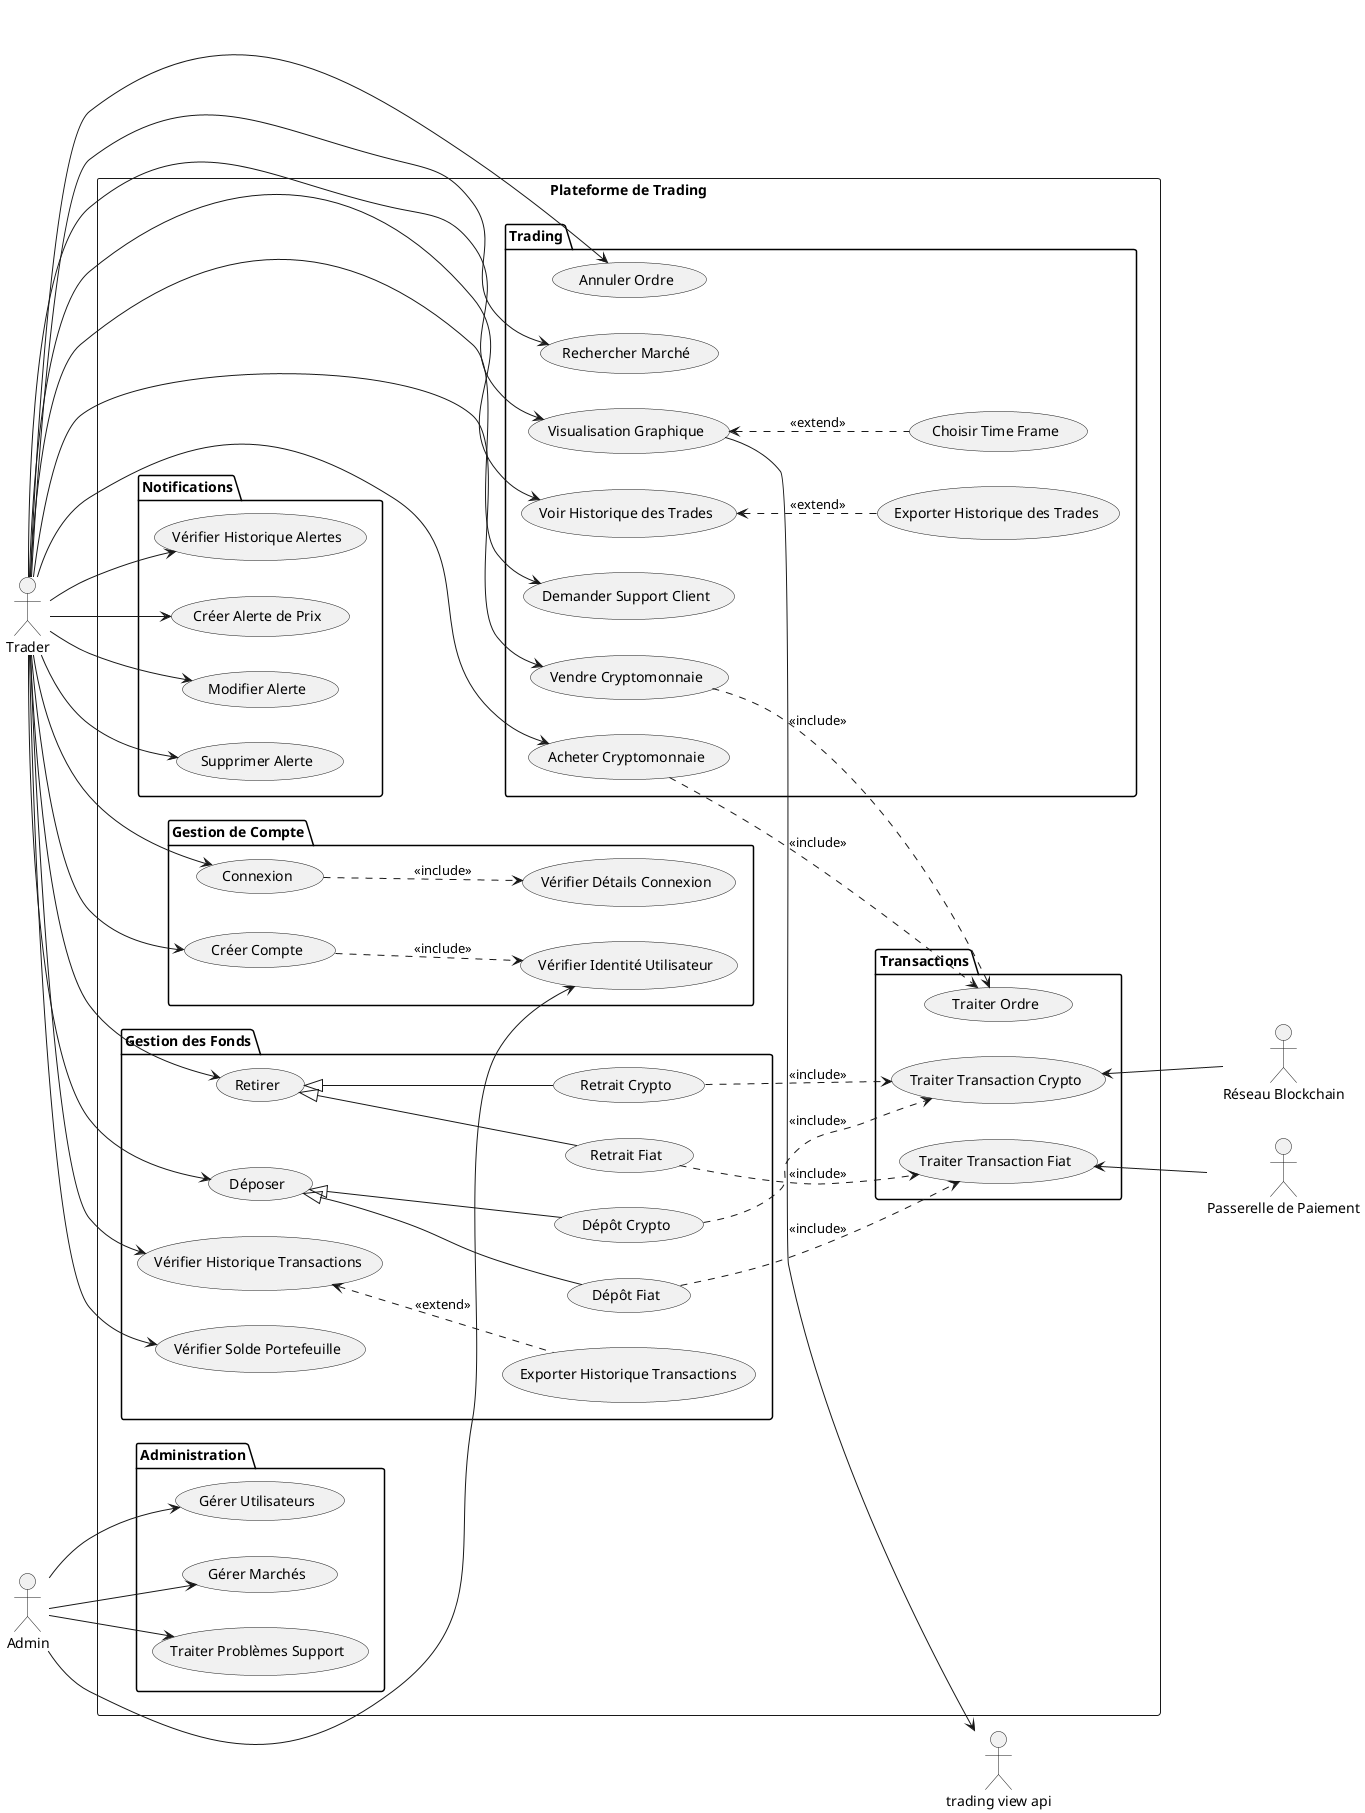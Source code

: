 @startuml tradingPlatform
left to right direction


actor "Trader" as t
actor "Admin" as a
actor "Réseau Blockchain" as blockchainNetwork
actor "Passerelle de Paiement" as PaymentGateway
actor "trading view api" as trading_api



rectangle "Plateforme de Trading" {

    package Transactions{
        usecase "Traiter Transaction Crypto" as miningTransaction
        usecase "Traiter Transaction Fiat" as fiatAuthConf
        usecase "Traiter Ordre" as processOrder

    }
    package Trading{

        usecase "Annuler Ordre" as CancelOrder
        usecase "Rechercher Marché" as search
        usecase "Visualisation Graphique" as chart_visual

        usecase "Choisir Time Frame" as time_frame

        usecase "Voir Historique des Trades" as hist_trade

        usecase "Exporter Historique des Trades" as export

        usecase "Demander Support Client" as clientSupport
        usecase "Acheter Cryptomonnaie" as buy
        usecase "Vendre Cryptomonnaie" as sell

        chart_visual <.. time_frame : <<extend>>
        hist_trade <.. export : <<extend>>


}

buy ..> processOrder : <<include>>
sell ..> processOrder : <<include>>

    package "Gestion des Fonds"{

        usecase "Déposer" as deposit
        usecase "Dépôt Crypto" as depositCrypto
        usecase "Dépôt Fiat" as depositFiat
        usecase "Retirer" as withdraw
        usecase "Retrait Crypto" as withdrawCrypto
        usecase "Retrait Fiat" as withdrawFiat

        usecase "Vérifier Historique Transactions" as transactionHistory
        usecase "Vérifier Solde Portefeuille" as balanceHistory
        usecase "Exporter Historique Transactions" as transactionHistory_export

        withdraw <|-- withdrawFiat
        withdraw <|-- withdrawCrypto
        deposit <|-- depositCrypto
        deposit <|-- depositFiat
        transactionHistory <.. transactionHistory_export : <<extend>>


     }

withdrawCrypto ..> miningTransaction  : <<include>>
depositCrypto ..> miningTransaction : <<include>>
withdrawFiat ..> fiatAuthConf  : <<include>>
depositFiat ..> fiatAuthConf  : <<include>>

   package Notifications {

        usecase "Vérifier Historique Alertes" as notif_history
        usecase "Créer Alerte de Prix" as createAlert
        usecase "Modifier Alerte" as modifyAlert
        usecase "Supprimer Alerte" as deleteAlert



    }

    package "Gestion de Compte"{

        usecase "Créer Compte" as register
        usecase "Connexion" as login
        usecase "Vérifier Détails Connexion" as verifyLogin
        usecase "Vérifier Identité Utilisateur" as verify_identity

        login ..> verifyLogin : <<include>>
        register ..> verify_identity : <<include>>

     }
    package Administration{

        usecase "Gérer Utilisateurs" as manage_users
        usecase "Gérer Marchés" as manage_markets
        usecase "Traiter Problèmes Support" as handleSupport
     }


t --> sell
t --> buy
t --> chart_visual
t --> search
t --> CancelOrder
t --> hist_trade
t --> clientSupport

t --> withdraw
t --> deposit
t --> transactionHistory
t --> balanceHistory

t --> register
t --> login

t --> createAlert
t --> modifyAlert
t --> notif_history
t --> deleteAlert

a --> manage_users
a --> manage_markets
a --> handleSupport

a --> verify_identity

chart_visual --> trading_api

fiatAuthConf <-- PaymentGateway
miningTransaction <-- blockchainNetwork
}

@enduml
